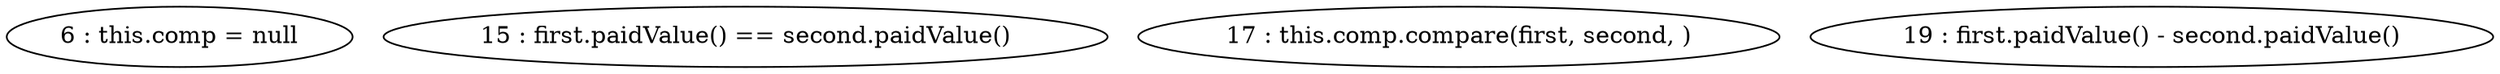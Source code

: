 digraph G {
"6 : this.comp = null"
"15 : first.paidValue() == second.paidValue()"
"17 : this.comp.compare(first, second, )"
"19 : first.paidValue() - second.paidValue()"
}